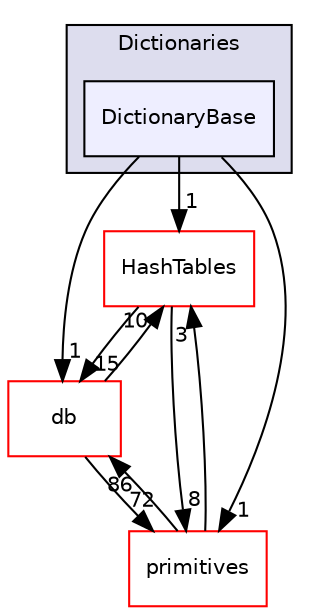 digraph "src/OpenFOAM/containers/Dictionaries/DictionaryBase" {
  bgcolor=transparent;
  compound=true
  node [ fontsize="10", fontname="Helvetica"];
  edge [ labelfontsize="10", labelfontname="Helvetica"];
  subgraph clusterdir_4f2e58bca614b0b5e09a6a47af6ca3c2 {
    graph [ bgcolor="#ddddee", pencolor="black", label="Dictionaries" fontname="Helvetica", fontsize="10", URL="dir_4f2e58bca614b0b5e09a6a47af6ca3c2.html"]
  dir_217028059cea324bae2d14ed83dd4c99 [shape=box, label="DictionaryBase", style="filled", fillcolor="#eeeeff", pencolor="black", URL="dir_217028059cea324bae2d14ed83dd4c99.html"];
  }
  dir_46dbcbff8acc0ae94a21b2306d4033de [shape=box label="HashTables" color="red" URL="dir_46dbcbff8acc0ae94a21b2306d4033de.html"];
  dir_63c634f7a7cfd679ac26c67fb30fc32f [shape=box label="db" color="red" URL="dir_63c634f7a7cfd679ac26c67fb30fc32f.html"];
  dir_3e50f45338116b169052b428016851aa [shape=box label="primitives" color="red" URL="dir_3e50f45338116b169052b428016851aa.html"];
  dir_46dbcbff8acc0ae94a21b2306d4033de->dir_63c634f7a7cfd679ac26c67fb30fc32f [headlabel="15", labeldistance=1.5 headhref="dir_001910_001949.html"];
  dir_46dbcbff8acc0ae94a21b2306d4033de->dir_3e50f45338116b169052b428016851aa [headlabel="8", labeldistance=1.5 headhref="dir_001910_002320.html"];
  dir_63c634f7a7cfd679ac26c67fb30fc32f->dir_46dbcbff8acc0ae94a21b2306d4033de [headlabel="10", labeldistance=1.5 headhref="dir_001949_001910.html"];
  dir_63c634f7a7cfd679ac26c67fb30fc32f->dir_3e50f45338116b169052b428016851aa [headlabel="72", labeldistance=1.5 headhref="dir_001949_002320.html"];
  dir_3e50f45338116b169052b428016851aa->dir_46dbcbff8acc0ae94a21b2306d4033de [headlabel="3", labeldistance=1.5 headhref="dir_002320_001910.html"];
  dir_3e50f45338116b169052b428016851aa->dir_63c634f7a7cfd679ac26c67fb30fc32f [headlabel="86", labeldistance=1.5 headhref="dir_002320_001949.html"];
  dir_217028059cea324bae2d14ed83dd4c99->dir_46dbcbff8acc0ae94a21b2306d4033de [headlabel="1", labeldistance=1.5 headhref="dir_001905_001910.html"];
  dir_217028059cea324bae2d14ed83dd4c99->dir_63c634f7a7cfd679ac26c67fb30fc32f [headlabel="1", labeldistance=1.5 headhref="dir_001905_001949.html"];
  dir_217028059cea324bae2d14ed83dd4c99->dir_3e50f45338116b169052b428016851aa [headlabel="1", labeldistance=1.5 headhref="dir_001905_002320.html"];
}
